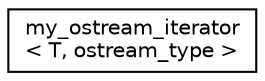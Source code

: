digraph "Graphical Class Hierarchy"
{
  edge [fontname="Helvetica",fontsize="10",labelfontname="Helvetica",labelfontsize="10"];
  node [fontname="Helvetica",fontsize="10",shape=record];
  rankdir="LR";
  Node0 [label="my_ostream_iterator\l\< T, ostream_type \>",height=0.2,width=0.4,color="black", fillcolor="white", style="filled",URL="$classmy__ostream__iterator.html"];
}
